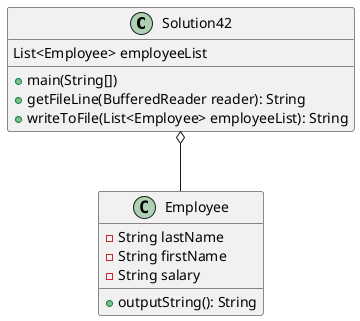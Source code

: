 @startuml
'https://plantuml.com/sequence-diagram


class Solution42 {
List<Employee> employeeList
+main(String[])
+getFileLine(BufferedReader reader): String
+writeToFile(List<Employee> employeeList): String
}

class Employee {
-String lastName
-String firstName
-String salary
'constructor
+outputString(): String
}
Solution42 o-- Employee
@enduml